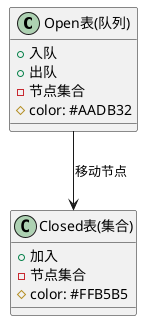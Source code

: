 @startuml
!$colorOpen = "#AADB32"
!$colorClosed = "#FFB5B5"

class "Open表(队列)" as Open {
  +入队
  +出队
}
class "Closed表(集合)" as Closed {
  +加入
}

Open : -节点集合
Closed : -节点集合

Open -down-> Closed : 移动节点
Open : #color: $colorOpen
Closed : #color: $colorClosed
@enduml

